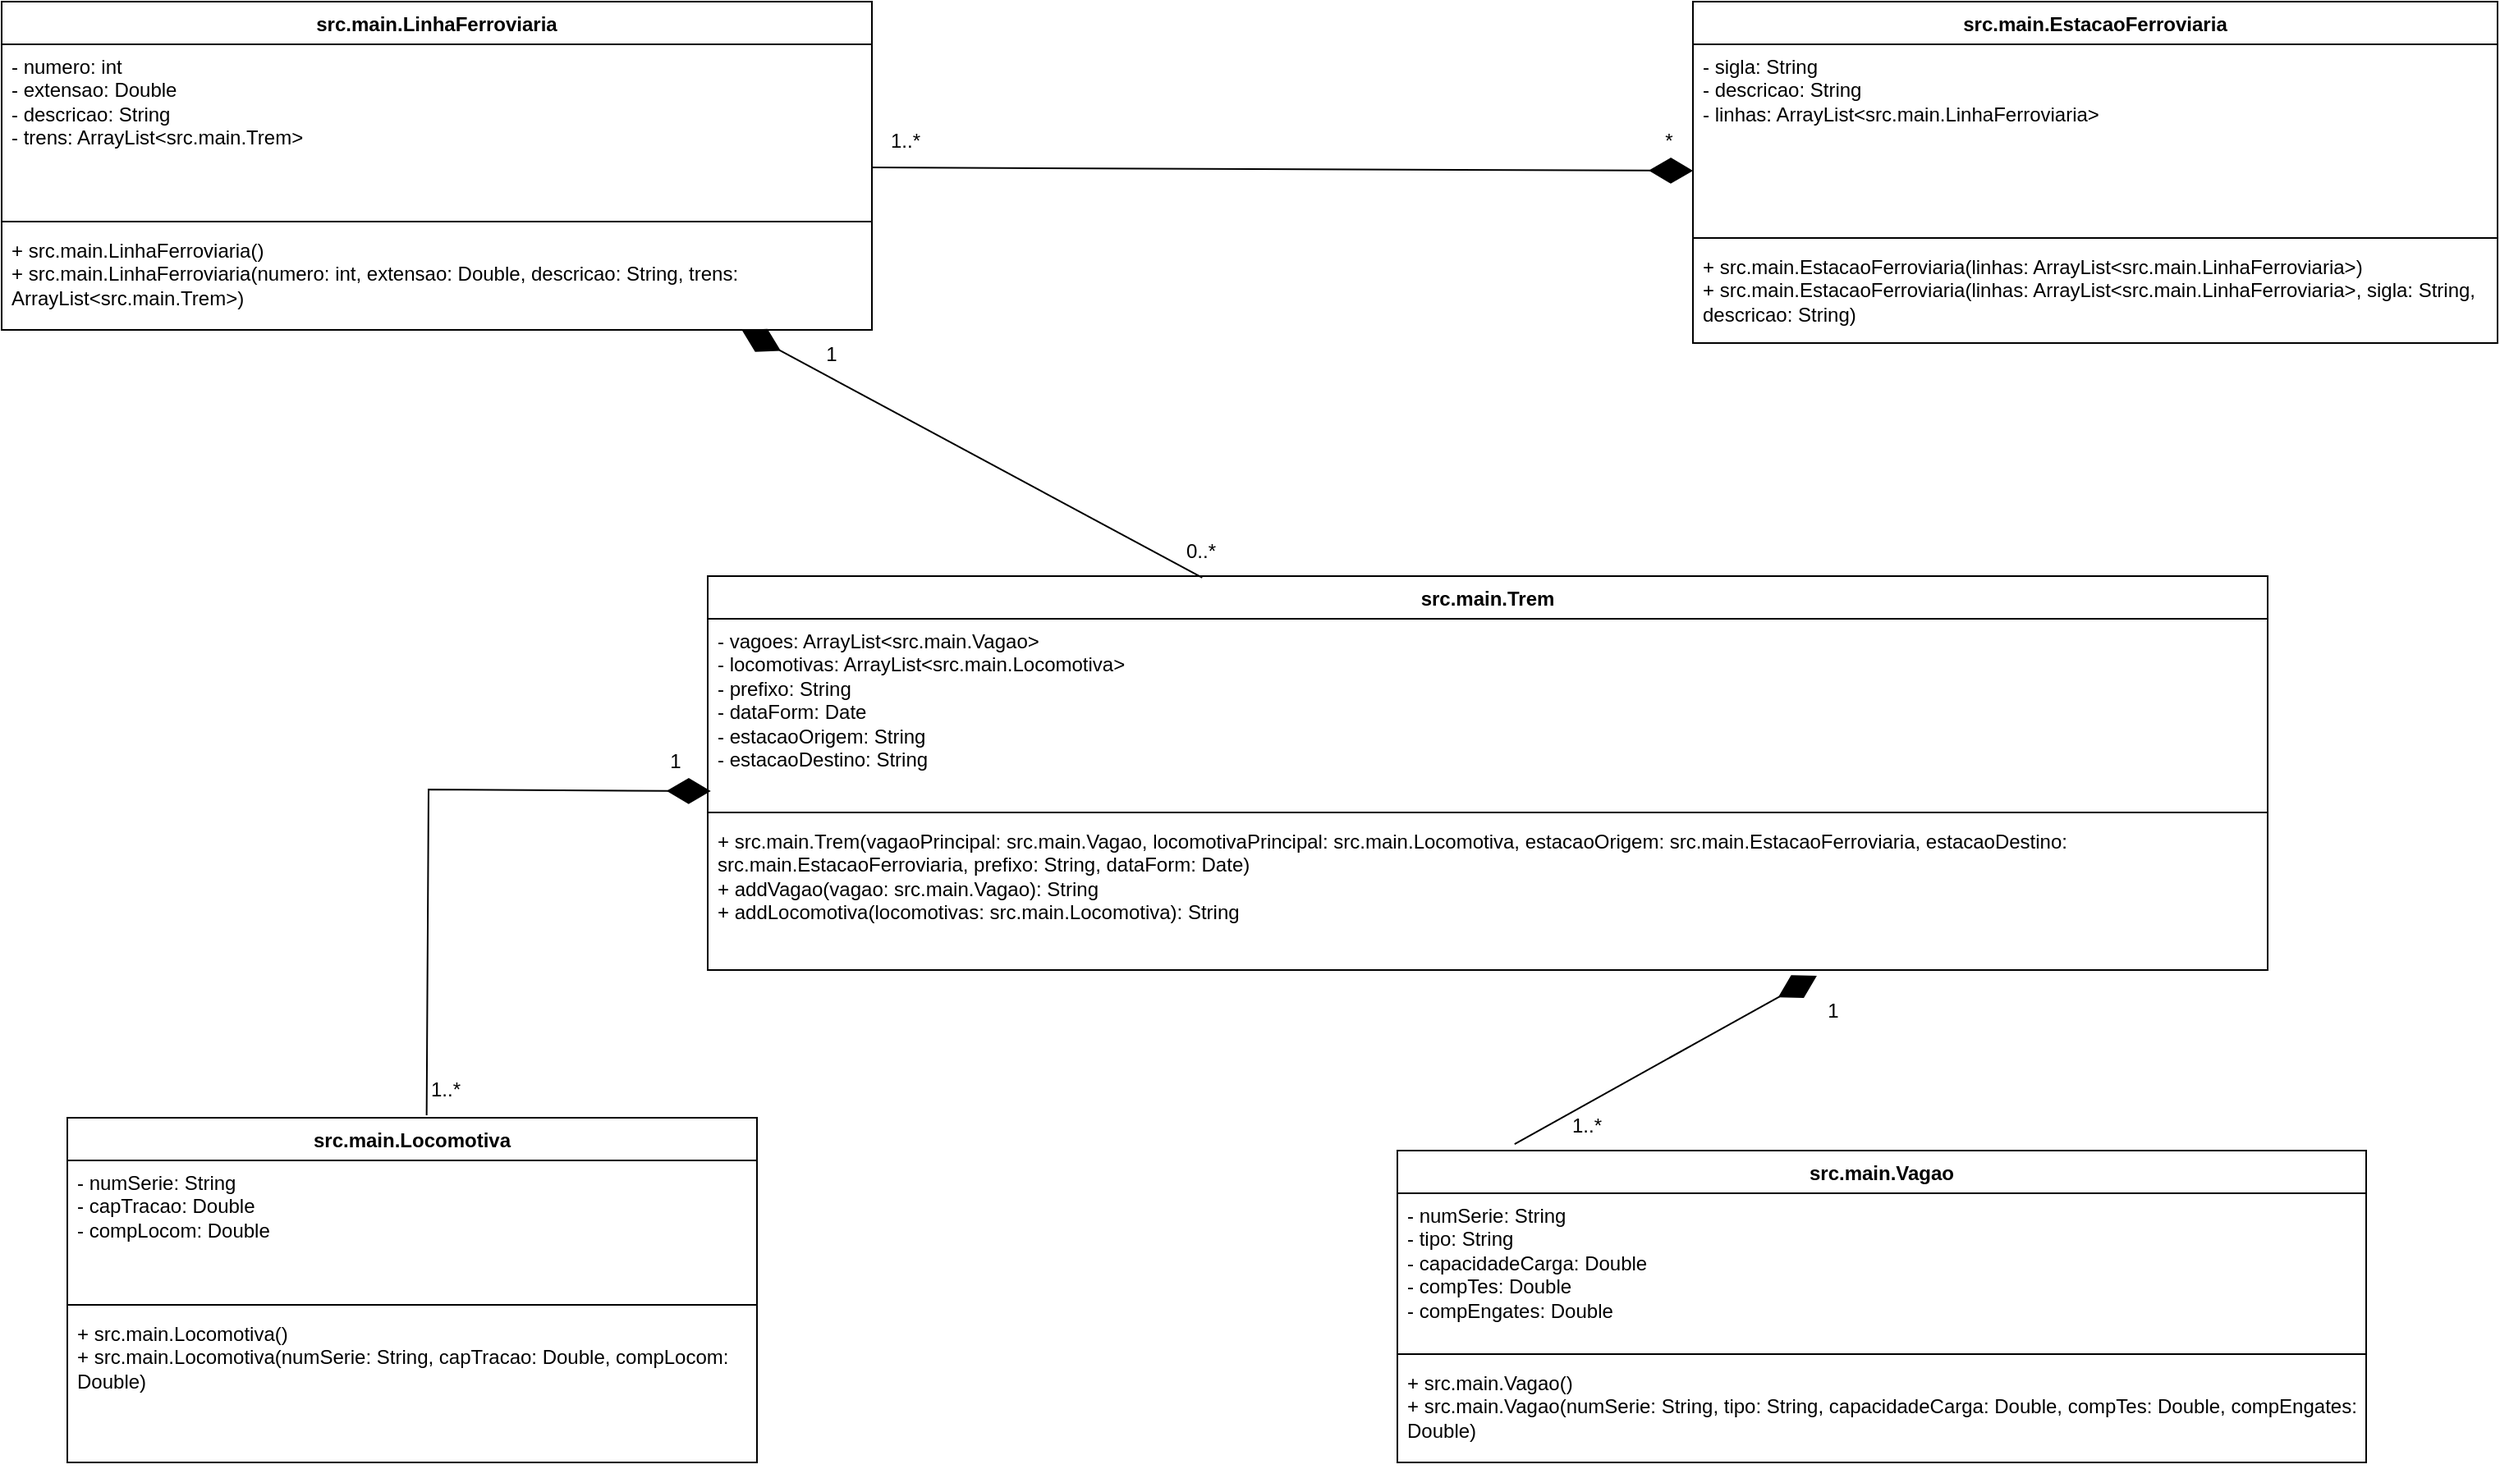 <mxfile version="22.0.2" type="device">
  <diagram name="Página-1" id="5x2grkgmUdZtZFAJ2rlM">
    <mxGraphModel dx="2544" dy="1392" grid="1" gridSize="10" guides="1" tooltips="1" connect="1" arrows="1" fold="1" page="0" pageScale="1" pageWidth="827" pageHeight="1169" math="0" shadow="0">
      <root>
        <mxCell id="0" />
        <mxCell id="1" parent="0" />
        <mxCell id="fdbOcsqj0w4gukTxUQBu-1" value="src.main.EstacaoFerroviaria" style="swimlane;fontStyle=1;align=center;verticalAlign=top;childLayout=stackLayout;horizontal=1;startSize=26;horizontalStack=0;resizeParent=1;resizeParentMax=0;resizeLast=0;collapsible=1;marginBottom=0;whiteSpace=wrap;html=1;" parent="1" vertex="1">
          <mxGeometry x="650" y="-120" width="490" height="208" as="geometry" />
        </mxCell>
        <mxCell id="fdbOcsqj0w4gukTxUQBu-2" value="- sigla: String&lt;br&gt;- descricao: String&lt;br&gt;- linhas: ArrayList&amp;lt;src.main.LinhaFerroviaria&amp;gt;&amp;nbsp;" style="text;strokeColor=none;fillColor=none;align=left;verticalAlign=top;spacingLeft=4;spacingRight=4;overflow=hidden;rotatable=0;points=[[0,0.5],[1,0.5]];portConstraint=eastwest;whiteSpace=wrap;html=1;" parent="fdbOcsqj0w4gukTxUQBu-1" vertex="1">
          <mxGeometry y="26" width="490" height="114" as="geometry" />
        </mxCell>
        <mxCell id="fdbOcsqj0w4gukTxUQBu-3" value="" style="line;strokeWidth=1;fillColor=none;align=left;verticalAlign=middle;spacingTop=-1;spacingLeft=3;spacingRight=3;rotatable=0;labelPosition=right;points=[];portConstraint=eastwest;strokeColor=inherit;" parent="fdbOcsqj0w4gukTxUQBu-1" vertex="1">
          <mxGeometry y="140" width="490" height="8" as="geometry" />
        </mxCell>
        <mxCell id="fdbOcsqj0w4gukTxUQBu-4" value="+ src.main.EstacaoFerroviaria(linhas: ArrayList&amp;lt;src.main.LinhaFerroviaria&amp;gt;)&lt;br&gt;+ src.main.EstacaoFerroviaria(linhas: ArrayList&amp;lt;src.main.LinhaFerroviaria&amp;gt;, sigla: String, descricao: String)" style="text;strokeColor=none;fillColor=none;align=left;verticalAlign=top;spacingLeft=4;spacingRight=4;overflow=hidden;rotatable=0;points=[[0,0.5],[1,0.5]];portConstraint=eastwest;whiteSpace=wrap;html=1;" parent="fdbOcsqj0w4gukTxUQBu-1" vertex="1">
          <mxGeometry y="148" width="490" height="60" as="geometry" />
        </mxCell>
        <mxCell id="fdbOcsqj0w4gukTxUQBu-5" value="src.main.Trem&lt;br&gt;" style="swimlane;fontStyle=1;align=center;verticalAlign=top;childLayout=stackLayout;horizontal=1;startSize=26;horizontalStack=0;resizeParent=1;resizeParentMax=0;resizeLast=0;collapsible=1;marginBottom=0;whiteSpace=wrap;html=1;" parent="1" vertex="1">
          <mxGeometry x="50" y="230" width="950" height="240" as="geometry" />
        </mxCell>
        <mxCell id="fdbOcsqj0w4gukTxUQBu-6" value="- vagoes: ArrayList&amp;lt;src.main.Vagao&amp;gt;&lt;br&gt;- locomotivas: ArrayList&amp;lt;src.main.Locomotiva&amp;gt;&lt;br&gt;- prefixo: String&lt;br&gt;- dataForm: Date&lt;br&gt;- estacaoOrigem: String&lt;br&gt;- estacaoDestino: String" style="text;strokeColor=none;fillColor=none;align=left;verticalAlign=top;spacingLeft=4;spacingRight=4;overflow=hidden;rotatable=0;points=[[0,0.5],[1,0.5]];portConstraint=eastwest;whiteSpace=wrap;html=1;" parent="fdbOcsqj0w4gukTxUQBu-5" vertex="1">
          <mxGeometry y="26" width="950" height="114" as="geometry" />
        </mxCell>
        <mxCell id="fdbOcsqj0w4gukTxUQBu-7" value="" style="line;strokeWidth=1;fillColor=none;align=left;verticalAlign=middle;spacingTop=-1;spacingLeft=3;spacingRight=3;rotatable=0;labelPosition=right;points=[];portConstraint=eastwest;strokeColor=inherit;" parent="fdbOcsqj0w4gukTxUQBu-5" vertex="1">
          <mxGeometry y="140" width="950" height="8" as="geometry" />
        </mxCell>
        <mxCell id="fdbOcsqj0w4gukTxUQBu-8" value="+ src.main.Trem(vagaoPrincipal: src.main.Vagao, locomotivaPrincipal: src.main.Locomotiva, estacaoOrigem: src.main.EstacaoFerroviaria, estacaoDestino: src.main.EstacaoFerroviaria, prefixo: String, dataForm: Date)&lt;br&gt;+ addVagao(vagao: src.main.Vagao): String&lt;br&gt;+ addLocomotiva(locomotivas: src.main.Locomotiva): String" style="text;strokeColor=none;fillColor=none;align=left;verticalAlign=top;spacingLeft=4;spacingRight=4;overflow=hidden;rotatable=0;points=[[0,0.5],[1,0.5]];portConstraint=eastwest;whiteSpace=wrap;html=1;" parent="fdbOcsqj0w4gukTxUQBu-5" vertex="1">
          <mxGeometry y="148" width="950" height="92" as="geometry" />
        </mxCell>
        <mxCell id="fdbOcsqj0w4gukTxUQBu-9" value="src.main.Locomotiva" style="swimlane;fontStyle=1;align=center;verticalAlign=top;childLayout=stackLayout;horizontal=1;startSize=26;horizontalStack=0;resizeParent=1;resizeParentMax=0;resizeLast=0;collapsible=1;marginBottom=0;whiteSpace=wrap;html=1;" parent="1" vertex="1">
          <mxGeometry x="-340" y="560" width="420" height="210" as="geometry" />
        </mxCell>
        <mxCell id="fdbOcsqj0w4gukTxUQBu-10" value="- numSerie: String&lt;br&gt;- capTracao: Double&lt;br&gt;- compLocom: Double" style="text;strokeColor=none;fillColor=none;align=left;verticalAlign=top;spacingLeft=4;spacingRight=4;overflow=hidden;rotatable=0;points=[[0,0.5],[1,0.5]];portConstraint=eastwest;whiteSpace=wrap;html=1;" parent="fdbOcsqj0w4gukTxUQBu-9" vertex="1">
          <mxGeometry y="26" width="420" height="84" as="geometry" />
        </mxCell>
        <mxCell id="fdbOcsqj0w4gukTxUQBu-11" value="" style="line;strokeWidth=1;fillColor=none;align=left;verticalAlign=middle;spacingTop=-1;spacingLeft=3;spacingRight=3;rotatable=0;labelPosition=right;points=[];portConstraint=eastwest;strokeColor=inherit;" parent="fdbOcsqj0w4gukTxUQBu-9" vertex="1">
          <mxGeometry y="110" width="420" height="8" as="geometry" />
        </mxCell>
        <mxCell id="fdbOcsqj0w4gukTxUQBu-12" value="+ src.main.Locomotiva()&lt;br&gt;+ src.main.Locomotiva(numSerie: String, capTracao: Double, compLocom: Double)" style="text;strokeColor=none;fillColor=none;align=left;verticalAlign=top;spacingLeft=4;spacingRight=4;overflow=hidden;rotatable=0;points=[[0,0.5],[1,0.5]];portConstraint=eastwest;whiteSpace=wrap;html=1;" parent="fdbOcsqj0w4gukTxUQBu-9" vertex="1">
          <mxGeometry y="118" width="420" height="92" as="geometry" />
        </mxCell>
        <mxCell id="fdbOcsqj0w4gukTxUQBu-13" value="src.main.LinhaFerroviaria" style="swimlane;fontStyle=1;align=center;verticalAlign=top;childLayout=stackLayout;horizontal=1;startSize=26;horizontalStack=0;resizeParent=1;resizeParentMax=0;resizeLast=0;collapsible=1;marginBottom=0;whiteSpace=wrap;html=1;" parent="1" vertex="1">
          <mxGeometry x="-380" y="-120" width="530" height="200" as="geometry" />
        </mxCell>
        <mxCell id="fdbOcsqj0w4gukTxUQBu-14" value="- numero: int&lt;br&gt;- extensao: Double&lt;br&gt;- descricao: String&lt;br&gt;- trens: ArrayList&amp;lt;src.main.Trem&amp;gt;" style="text;strokeColor=none;fillColor=none;align=left;verticalAlign=top;spacingLeft=4;spacingRight=4;overflow=hidden;rotatable=0;points=[[0,0.5],[1,0.5]];portConstraint=eastwest;whiteSpace=wrap;html=1;" parent="fdbOcsqj0w4gukTxUQBu-13" vertex="1">
          <mxGeometry y="26" width="530" height="104" as="geometry" />
        </mxCell>
        <mxCell id="fdbOcsqj0w4gukTxUQBu-15" value="" style="line;strokeWidth=1;fillColor=none;align=left;verticalAlign=middle;spacingTop=-1;spacingLeft=3;spacingRight=3;rotatable=0;labelPosition=right;points=[];portConstraint=eastwest;strokeColor=inherit;" parent="fdbOcsqj0w4gukTxUQBu-13" vertex="1">
          <mxGeometry y="130" width="530" height="8" as="geometry" />
        </mxCell>
        <mxCell id="fdbOcsqj0w4gukTxUQBu-16" value="+ src.main.LinhaFerroviaria()&lt;br&gt;+ src.main.LinhaFerroviaria(numero: int, extensao: Double, descricao: String, trens: ArrayList&amp;lt;src.main.Trem&amp;gt;)" style="text;strokeColor=none;fillColor=none;align=left;verticalAlign=top;spacingLeft=4;spacingRight=4;overflow=hidden;rotatable=0;points=[[0,0.5],[1,0.5]];portConstraint=eastwest;whiteSpace=wrap;html=1;" parent="fdbOcsqj0w4gukTxUQBu-13" vertex="1">
          <mxGeometry y="138" width="530" height="62" as="geometry" />
        </mxCell>
        <mxCell id="fdbOcsqj0w4gukTxUQBu-17" value="src.main.Vagao" style="swimlane;fontStyle=1;align=center;verticalAlign=top;childLayout=stackLayout;horizontal=1;startSize=26;horizontalStack=0;resizeParent=1;resizeParentMax=0;resizeLast=0;collapsible=1;marginBottom=0;whiteSpace=wrap;html=1;" parent="1" vertex="1">
          <mxGeometry x="470" y="580" width="590" height="190" as="geometry" />
        </mxCell>
        <mxCell id="fdbOcsqj0w4gukTxUQBu-18" value="- numSerie: String&lt;br&gt;- tipo: String&lt;br&gt;- capacidadeCarga: Double&lt;br&gt;- compTes: Double&lt;br&gt;- compEngates: Double" style="text;strokeColor=none;fillColor=none;align=left;verticalAlign=top;spacingLeft=4;spacingRight=4;overflow=hidden;rotatable=0;points=[[0,0.5],[1,0.5]];portConstraint=eastwest;whiteSpace=wrap;html=1;" parent="fdbOcsqj0w4gukTxUQBu-17" vertex="1">
          <mxGeometry y="26" width="590" height="94" as="geometry" />
        </mxCell>
        <mxCell id="fdbOcsqj0w4gukTxUQBu-19" value="" style="line;strokeWidth=1;fillColor=none;align=left;verticalAlign=middle;spacingTop=-1;spacingLeft=3;spacingRight=3;rotatable=0;labelPosition=right;points=[];portConstraint=eastwest;strokeColor=inherit;" parent="fdbOcsqj0w4gukTxUQBu-17" vertex="1">
          <mxGeometry y="120" width="590" height="8" as="geometry" />
        </mxCell>
        <mxCell id="fdbOcsqj0w4gukTxUQBu-20" value="+ src.main.Vagao()&lt;br&gt;+ src.main.Vagao(numSerie: String, tipo: String, capacidadeCarga: Double, compTes: Double, compEngates: Double)" style="text;strokeColor=none;fillColor=none;align=left;verticalAlign=top;spacingLeft=4;spacingRight=4;overflow=hidden;rotatable=0;points=[[0,0.5],[1,0.5]];portConstraint=eastwest;whiteSpace=wrap;html=1;" parent="fdbOcsqj0w4gukTxUQBu-17" vertex="1">
          <mxGeometry y="128" width="590" height="62" as="geometry" />
        </mxCell>
        <mxCell id="HEQ2lXQ9p1en34Sz3DJd-1" value="" style="endArrow=diamondThin;endFill=1;endSize=24;html=1;rounded=0;exitX=0.521;exitY=-0.007;exitDx=0;exitDy=0;entryX=0.002;entryY=0.921;entryDx=0;entryDy=0;entryPerimeter=0;exitPerimeter=0;" parent="1" source="fdbOcsqj0w4gukTxUQBu-9" target="fdbOcsqj0w4gukTxUQBu-6" edge="1">
          <mxGeometry width="160" relative="1" as="geometry">
            <mxPoint x="-110" y="370" as="sourcePoint" />
            <mxPoint x="50" y="370" as="targetPoint" />
            <Array as="points">
              <mxPoint x="-120" y="360" />
            </Array>
          </mxGeometry>
        </mxCell>
        <mxCell id="HEQ2lXQ9p1en34Sz3DJd-2" value="" style="endArrow=diamondThin;endFill=1;endSize=24;html=1;rounded=0;entryX=0.711;entryY=1.038;entryDx=0;entryDy=0;entryPerimeter=0;exitX=0.121;exitY=-0.021;exitDx=0;exitDy=0;exitPerimeter=0;" parent="1" source="fdbOcsqj0w4gukTxUQBu-17" target="fdbOcsqj0w4gukTxUQBu-8" edge="1">
          <mxGeometry width="160" relative="1" as="geometry">
            <mxPoint x="250" y="610" as="sourcePoint" />
            <mxPoint x="410" y="610" as="targetPoint" />
          </mxGeometry>
        </mxCell>
        <mxCell id="HEQ2lXQ9p1en34Sz3DJd-3" value="" style="endArrow=diamondThin;endFill=1;endSize=24;html=1;rounded=0;" parent="1" source="fdbOcsqj0w4gukTxUQBu-13" target="fdbOcsqj0w4gukTxUQBu-1" edge="1">
          <mxGeometry width="160" relative="1" as="geometry">
            <mxPoint x="240.0" y="-84.98" as="sourcePoint" />
            <mxPoint x="753.68" y="-85.0" as="targetPoint" />
          </mxGeometry>
        </mxCell>
        <mxCell id="HEQ2lXQ9p1en34Sz3DJd-5" value="" style="endArrow=diamondThin;endFill=1;endSize=24;html=1;rounded=0;exitX=0.317;exitY=0.004;exitDx=0;exitDy=0;exitPerimeter=0;" parent="1" source="fdbOcsqj0w4gukTxUQBu-5" target="fdbOcsqj0w4gukTxUQBu-13" edge="1">
          <mxGeometry width="160" relative="1" as="geometry">
            <mxPoint x="440" y="240" as="sourcePoint" />
            <mxPoint x="230" y="150" as="targetPoint" />
          </mxGeometry>
        </mxCell>
        <mxCell id="Zx8nlm3NiyaLAKO_oh8N-1" value="1..*" style="text;html=1;align=center;verticalAlign=middle;resizable=0;points=[];autosize=1;strokeColor=none;fillColor=none;" parent="1" vertex="1">
          <mxGeometry x="-130" y="528" width="40" height="30" as="geometry" />
        </mxCell>
        <mxCell id="Zx8nlm3NiyaLAKO_oh8N-3" value="1..*" style="text;html=1;align=center;verticalAlign=middle;resizable=0;points=[];autosize=1;strokeColor=none;fillColor=none;" parent="1" vertex="1">
          <mxGeometry x="565" y="550" width="40" height="30" as="geometry" />
        </mxCell>
        <mxCell id="Zx8nlm3NiyaLAKO_oh8N-4" value="1" style="text;html=1;align=center;verticalAlign=middle;resizable=0;points=[];autosize=1;strokeColor=none;fillColor=none;" parent="1" vertex="1">
          <mxGeometry x="15" y="328" width="30" height="30" as="geometry" />
        </mxCell>
        <mxCell id="Zx8nlm3NiyaLAKO_oh8N-5" value="1" style="text;html=1;align=center;verticalAlign=middle;resizable=0;points=[];autosize=1;strokeColor=none;fillColor=none;" parent="1" vertex="1">
          <mxGeometry x="720" y="480" width="30" height="30" as="geometry" />
        </mxCell>
        <mxCell id="Zx8nlm3NiyaLAKO_oh8N-6" value="0..*" style="text;html=1;align=center;verticalAlign=middle;resizable=0;points=[];autosize=1;strokeColor=none;fillColor=none;" parent="1" vertex="1">
          <mxGeometry x="330" y="200" width="40" height="30" as="geometry" />
        </mxCell>
        <mxCell id="Zx8nlm3NiyaLAKO_oh8N-8" value="1" style="text;html=1;align=center;verticalAlign=middle;resizable=0;points=[];autosize=1;strokeColor=none;fillColor=none;" parent="1" vertex="1">
          <mxGeometry x="110" y="80" width="30" height="30" as="geometry" />
        </mxCell>
        <mxCell id="Zx8nlm3NiyaLAKO_oh8N-11" value="1..*" style="text;html=1;align=center;verticalAlign=middle;resizable=0;points=[];autosize=1;strokeColor=none;fillColor=none;" parent="1" vertex="1">
          <mxGeometry x="150" y="-50" width="40" height="30" as="geometry" />
        </mxCell>
        <mxCell id="Zx8nlm3NiyaLAKO_oh8N-12" value="*" style="text;html=1;align=center;verticalAlign=middle;resizable=0;points=[];autosize=1;strokeColor=none;fillColor=none;" parent="1" vertex="1">
          <mxGeometry x="620" y="-50" width="30" height="30" as="geometry" />
        </mxCell>
      </root>
    </mxGraphModel>
  </diagram>
</mxfile>
